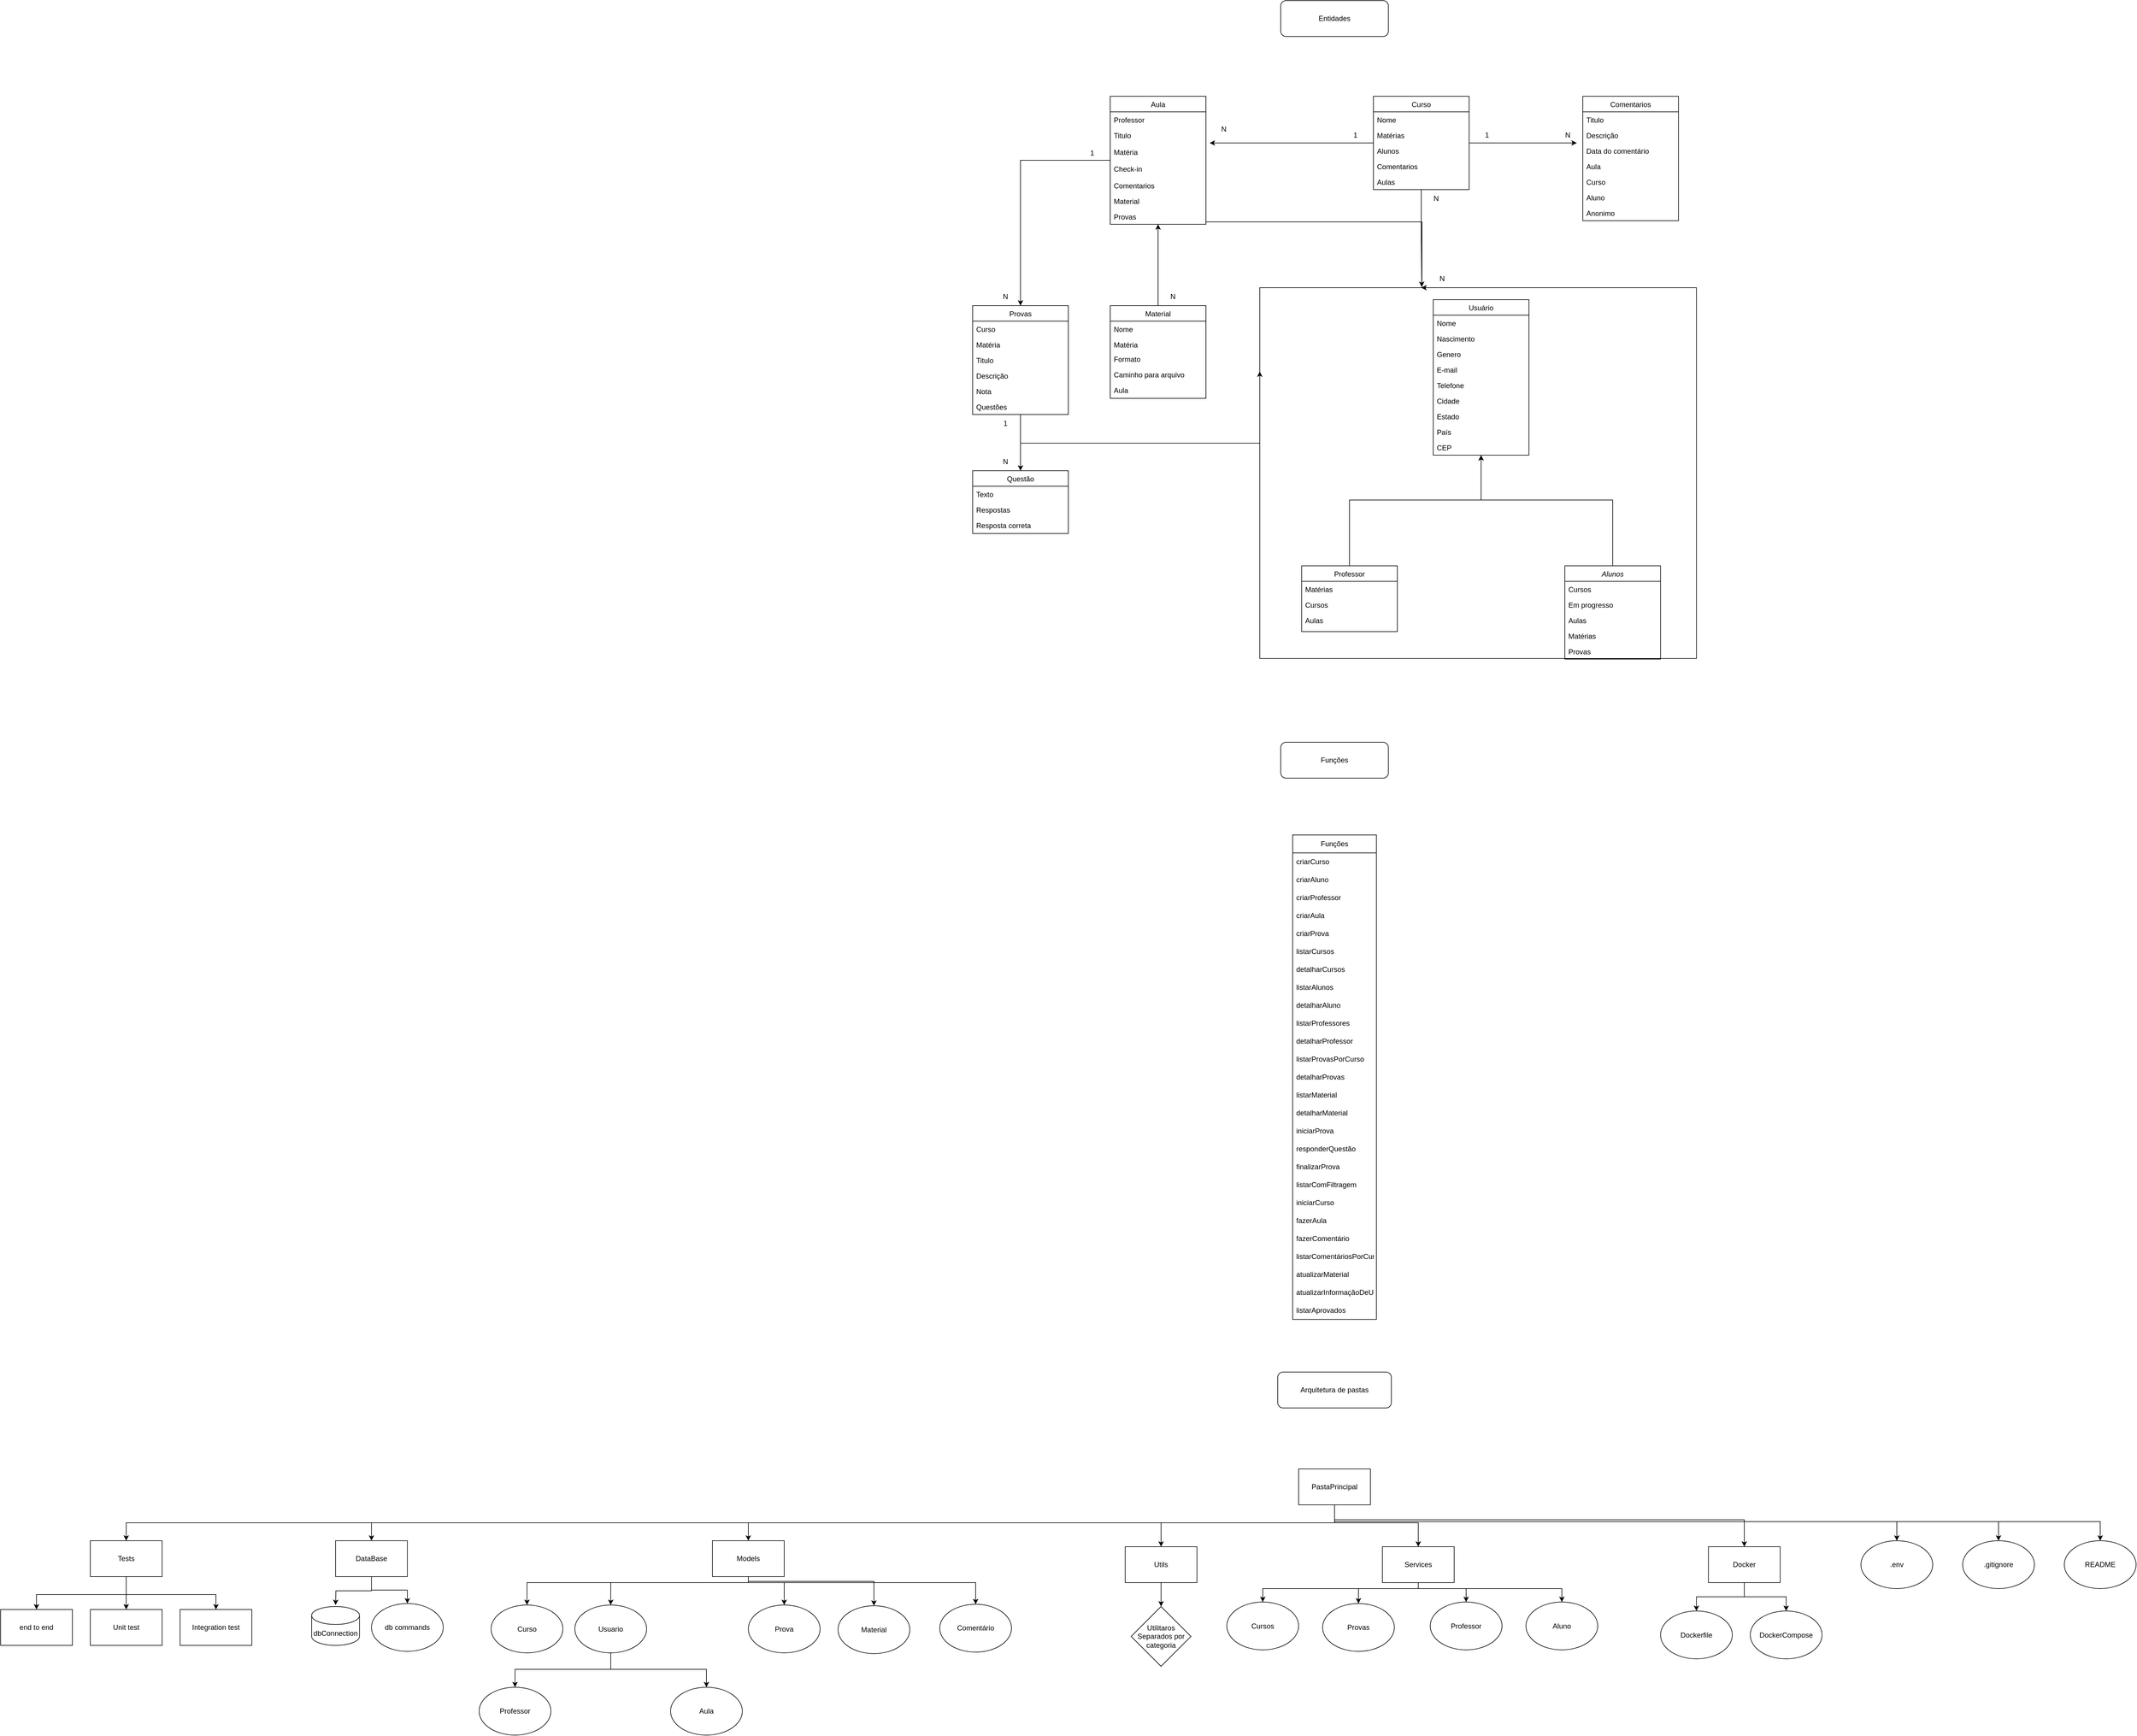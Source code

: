 <mxfile version="27.1.6">
  <diagram name="Página-1" id="CUhSxBa3LYpU_q1Nb_ig">
    <mxGraphModel dx="3190" dy="1323" grid="1" gridSize="10" guides="1" tooltips="1" connect="1" arrows="1" fold="1" page="1" pageScale="1" pageWidth="827" pageHeight="1169" math="0" shadow="0">
      <root>
        <mxCell id="0" />
        <mxCell id="1" parent="0" />
        <mxCell id="39lKBW_woLL2HkYNTkp4-157" value="" style="rounded=0;whiteSpace=wrap;html=1;fillColor=none;" parent="1" vertex="1">
          <mxGeometry x="1495" y="680" width="730" height="620" as="geometry" />
        </mxCell>
        <mxCell id="39lKBW_woLL2HkYNTkp4-1" value="Entidades" style="rounded=1;whiteSpace=wrap;html=1;" parent="1" vertex="1">
          <mxGeometry x="1530" y="200" width="180" height="60" as="geometry" />
        </mxCell>
        <mxCell id="39lKBW_woLL2HkYNTkp4-2" style="edgeStyle=orthogonalEdgeStyle;rounded=0;orthogonalLoop=1;jettySize=auto;html=1;entryX=0.5;entryY=1;entryDx=0;entryDy=0;" parent="1" source="39lKBW_woLL2HkYNTkp4-3" target="39lKBW_woLL2HkYNTkp4-101" edge="1">
          <mxGeometry relative="1" as="geometry">
            <Array as="points">
              <mxPoint x="2085" y="1035" />
              <mxPoint x="1865" y="1035" />
            </Array>
          </mxGeometry>
        </mxCell>
        <mxCell id="39lKBW_woLL2HkYNTkp4-3" value="Alunos" style="swimlane;fontStyle=2;align=center;verticalAlign=top;childLayout=stackLayout;horizontal=1;startSize=26;horizontalStack=0;resizeParent=1;resizeLast=0;collapsible=1;marginBottom=0;rounded=0;shadow=0;strokeWidth=1;" parent="1" vertex="1">
          <mxGeometry x="2005" y="1145" width="160" height="156" as="geometry">
            <mxRectangle x="230" y="140" width="160" height="26" as="alternateBounds" />
          </mxGeometry>
        </mxCell>
        <mxCell id="39lKBW_woLL2HkYNTkp4-7" value="Cursos" style="text;align=left;verticalAlign=top;spacingLeft=4;spacingRight=4;overflow=hidden;rotatable=0;points=[[0,0.5],[1,0.5]];portConstraint=eastwest;rounded=0;shadow=0;html=0;" parent="39lKBW_woLL2HkYNTkp4-3" vertex="1">
          <mxGeometry y="26" width="160" height="26" as="geometry" />
        </mxCell>
        <mxCell id="39lKBW_woLL2HkYNTkp4-8" value="Em progresso" style="text;align=left;verticalAlign=top;spacingLeft=4;spacingRight=4;overflow=hidden;rotatable=0;points=[[0,0.5],[1,0.5]];portConstraint=eastwest;rounded=0;shadow=0;html=0;" parent="39lKBW_woLL2HkYNTkp4-3" vertex="1">
          <mxGeometry y="52" width="160" height="26" as="geometry" />
        </mxCell>
        <mxCell id="39lKBW_woLL2HkYNTkp4-152" value="Aulas" style="text;align=left;verticalAlign=top;spacingLeft=4;spacingRight=4;overflow=hidden;rotatable=0;points=[[0,0.5],[1,0.5]];portConstraint=eastwest;rounded=0;shadow=0;html=0;" parent="39lKBW_woLL2HkYNTkp4-3" vertex="1">
          <mxGeometry y="78" width="160" height="26" as="geometry" />
        </mxCell>
        <mxCell id="39lKBW_woLL2HkYNTkp4-151" value="Matérias" style="text;align=left;verticalAlign=top;spacingLeft=4;spacingRight=4;overflow=hidden;rotatable=0;points=[[0,0.5],[1,0.5]];portConstraint=eastwest;rounded=0;shadow=0;html=0;" parent="39lKBW_woLL2HkYNTkp4-3" vertex="1">
          <mxGeometry y="104" width="160" height="26" as="geometry" />
        </mxCell>
        <mxCell id="95m8hWRHG62bw1tJJEt7-7" value="Provas" style="text;align=left;verticalAlign=top;spacingLeft=4;spacingRight=4;overflow=hidden;rotatable=0;points=[[0,0.5],[1,0.5]];portConstraint=eastwest;rounded=0;shadow=0;html=0;" parent="39lKBW_woLL2HkYNTkp4-3" vertex="1">
          <mxGeometry y="130" width="160" height="26" as="geometry" />
        </mxCell>
        <mxCell id="39lKBW_woLL2HkYNTkp4-19" style="edgeStyle=orthogonalEdgeStyle;rounded=0;orthogonalLoop=1;jettySize=auto;html=1;entryX=0.5;entryY=1;entryDx=0;entryDy=0;" parent="1" source="39lKBW_woLL2HkYNTkp4-20" target="39lKBW_woLL2HkYNTkp4-101" edge="1">
          <mxGeometry relative="1" as="geometry">
            <Array as="points">
              <mxPoint x="1645" y="1035" />
              <mxPoint x="1865" y="1035" />
            </Array>
          </mxGeometry>
        </mxCell>
        <mxCell id="39lKBW_woLL2HkYNTkp4-20" value="Professor" style="swimlane;fontStyle=0;align=center;verticalAlign=top;childLayout=stackLayout;horizontal=1;startSize=26;horizontalStack=0;resizeParent=1;resizeLast=0;collapsible=1;marginBottom=0;rounded=0;shadow=0;strokeWidth=1;" parent="1" vertex="1">
          <mxGeometry x="1565" y="1145" width="160" height="110" as="geometry">
            <mxRectangle x="130" y="380" width="160" height="26" as="alternateBounds" />
          </mxGeometry>
        </mxCell>
        <mxCell id="39lKBW_woLL2HkYNTkp4-21" value="Matérias" style="text;align=left;verticalAlign=top;spacingLeft=4;spacingRight=4;overflow=hidden;rotatable=0;points=[[0,0.5],[1,0.5]];portConstraint=eastwest;rounded=0;shadow=0;html=0;" parent="39lKBW_woLL2HkYNTkp4-20" vertex="1">
          <mxGeometry y="26" width="160" height="26" as="geometry" />
        </mxCell>
        <mxCell id="39lKBW_woLL2HkYNTkp4-23" value="Cursos" style="text;align=left;verticalAlign=top;spacingLeft=4;spacingRight=4;overflow=hidden;rotatable=0;points=[[0,0.5],[1,0.5]];portConstraint=eastwest;rounded=0;shadow=0;html=0;" parent="39lKBW_woLL2HkYNTkp4-20" vertex="1">
          <mxGeometry y="52" width="160" height="26" as="geometry" />
        </mxCell>
        <mxCell id="39lKBW_woLL2HkYNTkp4-24" value="Aulas" style="text;align=left;verticalAlign=top;spacingLeft=4;spacingRight=4;overflow=hidden;rotatable=0;points=[[0,0.5],[1,0.5]];portConstraint=eastwest;rounded=0;shadow=0;html=0;" parent="39lKBW_woLL2HkYNTkp4-20" vertex="1">
          <mxGeometry y="78" width="160" height="26" as="geometry" />
        </mxCell>
        <mxCell id="39lKBW_woLL2HkYNTkp4-165" style="edgeStyle=orthogonalEdgeStyle;rounded=0;orthogonalLoop=1;jettySize=auto;html=1;" parent="1" source="39lKBW_woLL2HkYNTkp4-44" edge="1">
          <mxGeometry relative="1" as="geometry">
            <mxPoint x="2025" y="438" as="targetPoint" />
          </mxGeometry>
        </mxCell>
        <mxCell id="39lKBW_woLL2HkYNTkp4-44" value="Curso" style="swimlane;fontStyle=0;align=center;verticalAlign=top;childLayout=stackLayout;horizontal=1;startSize=26;horizontalStack=0;resizeParent=1;resizeLast=0;collapsible=1;marginBottom=0;rounded=0;shadow=0;strokeWidth=1;" parent="1" vertex="1">
          <mxGeometry x="1685" y="360" width="160" height="156" as="geometry">
            <mxRectangle x="130" y="380" width="160" height="26" as="alternateBounds" />
          </mxGeometry>
        </mxCell>
        <mxCell id="39lKBW_woLL2HkYNTkp4-45" value="Nome" style="text;align=left;verticalAlign=top;spacingLeft=4;spacingRight=4;overflow=hidden;rotatable=0;points=[[0,0.5],[1,0.5]];portConstraint=eastwest;" parent="39lKBW_woLL2HkYNTkp4-44" vertex="1">
          <mxGeometry y="26" width="160" height="26" as="geometry" />
        </mxCell>
        <mxCell id="39lKBW_woLL2HkYNTkp4-46" value="Matérias" style="text;align=left;verticalAlign=top;spacingLeft=4;spacingRight=4;overflow=hidden;rotatable=0;points=[[0,0.5],[1,0.5]];portConstraint=eastwest;rounded=0;shadow=0;html=0;" parent="39lKBW_woLL2HkYNTkp4-44" vertex="1">
          <mxGeometry y="52" width="160" height="26" as="geometry" />
        </mxCell>
        <mxCell id="39lKBW_woLL2HkYNTkp4-47" value="Alunos" style="text;align=left;verticalAlign=top;spacingLeft=4;spacingRight=4;overflow=hidden;rotatable=0;points=[[0,0.5],[1,0.5]];portConstraint=eastwest;fontStyle=0" parent="39lKBW_woLL2HkYNTkp4-44" vertex="1">
          <mxGeometry y="78" width="160" height="26" as="geometry" />
        </mxCell>
        <mxCell id="39lKBW_woLL2HkYNTkp4-48" value="Comentarios" style="text;align=left;verticalAlign=top;spacingLeft=4;spacingRight=4;overflow=hidden;rotatable=0;points=[[0,0.5],[1,0.5]];portConstraint=eastwest;" parent="39lKBW_woLL2HkYNTkp4-44" vertex="1">
          <mxGeometry y="104" width="160" height="26" as="geometry" />
        </mxCell>
        <mxCell id="39lKBW_woLL2HkYNTkp4-49" value="Aulas" style="text;align=left;verticalAlign=top;spacingLeft=4;spacingRight=4;overflow=hidden;rotatable=0;points=[[0,0.5],[1,0.5]];portConstraint=eastwest;" parent="39lKBW_woLL2HkYNTkp4-44" vertex="1">
          <mxGeometry y="130" width="160" height="26" as="geometry" />
        </mxCell>
        <mxCell id="39lKBW_woLL2HkYNTkp4-177" style="edgeStyle=orthogonalEdgeStyle;rounded=0;orthogonalLoop=1;jettySize=auto;html=1;" parent="1" source="39lKBW_woLL2HkYNTkp4-55" edge="1">
          <mxGeometry relative="1" as="geometry">
            <mxPoint x="1765" y="680" as="targetPoint" />
            <Array as="points">
              <mxPoint x="1766" y="570" />
            </Array>
          </mxGeometry>
        </mxCell>
        <mxCell id="39lKBW_woLL2HkYNTkp4-178" style="edgeStyle=orthogonalEdgeStyle;rounded=0;orthogonalLoop=1;jettySize=auto;html=1;entryX=0.5;entryY=0;entryDx=0;entryDy=0;" parent="1" source="39lKBW_woLL2HkYNTkp4-55" target="39lKBW_woLL2HkYNTkp4-120" edge="1">
          <mxGeometry relative="1" as="geometry" />
        </mxCell>
        <mxCell id="39lKBW_woLL2HkYNTkp4-55" value="Aula" style="swimlane;fontStyle=0;align=center;verticalAlign=top;childLayout=stackLayout;horizontal=1;startSize=26;horizontalStack=0;resizeParent=1;resizeLast=0;collapsible=1;marginBottom=0;rounded=0;shadow=0;strokeWidth=1;" parent="1" vertex="1">
          <mxGeometry x="1245" y="360" width="160" height="214" as="geometry">
            <mxRectangle x="130" y="380" width="160" height="26" as="alternateBounds" />
          </mxGeometry>
        </mxCell>
        <mxCell id="39lKBW_woLL2HkYNTkp4-56" value="Professor" style="text;align=left;verticalAlign=top;spacingLeft=4;spacingRight=4;overflow=hidden;rotatable=0;points=[[0,0.5],[1,0.5]];portConstraint=eastwest;" parent="39lKBW_woLL2HkYNTkp4-55" vertex="1">
          <mxGeometry y="26" width="160" height="26" as="geometry" />
        </mxCell>
        <mxCell id="39lKBW_woLL2HkYNTkp4-57" value="Titulo" style="text;align=left;verticalAlign=top;spacingLeft=4;spacingRight=4;overflow=hidden;rotatable=0;points=[[0,0.5],[1,0.5]];portConstraint=eastwest;" parent="39lKBW_woLL2HkYNTkp4-55" vertex="1">
          <mxGeometry y="52" width="160" height="28" as="geometry" />
        </mxCell>
        <mxCell id="39lKBW_woLL2HkYNTkp4-149" value="Matéria" style="text;align=left;verticalAlign=top;spacingLeft=4;spacingRight=4;overflow=hidden;rotatable=0;points=[[0,0.5],[1,0.5]];portConstraint=eastwest;" parent="39lKBW_woLL2HkYNTkp4-55" vertex="1">
          <mxGeometry y="80" width="160" height="28" as="geometry" />
        </mxCell>
        <mxCell id="39lKBW_woLL2HkYNTkp4-58" value="Check-in" style="text;align=left;verticalAlign=top;spacingLeft=4;spacingRight=4;overflow=hidden;rotatable=0;points=[[0,0.5],[1,0.5]];portConstraint=eastwest;" parent="39lKBW_woLL2HkYNTkp4-55" vertex="1">
          <mxGeometry y="108" width="160" height="28" as="geometry" />
        </mxCell>
        <mxCell id="39lKBW_woLL2HkYNTkp4-144" value="Comentarios" style="text;align=left;verticalAlign=top;spacingLeft=4;spacingRight=4;overflow=hidden;rotatable=0;points=[[0,0.5],[1,0.5]];portConstraint=eastwest;" parent="39lKBW_woLL2HkYNTkp4-55" vertex="1">
          <mxGeometry y="136" width="160" height="26" as="geometry" />
        </mxCell>
        <mxCell id="39lKBW_woLL2HkYNTkp4-146" value="Material" style="text;align=left;verticalAlign=top;spacingLeft=4;spacingRight=4;overflow=hidden;rotatable=0;points=[[0,0.5],[1,0.5]];portConstraint=eastwest;" parent="39lKBW_woLL2HkYNTkp4-55" vertex="1">
          <mxGeometry y="162" width="160" height="26" as="geometry" />
        </mxCell>
        <mxCell id="39lKBW_woLL2HkYNTkp4-147" value="Provas" style="text;align=left;verticalAlign=top;spacingLeft=4;spacingRight=4;overflow=hidden;rotatable=0;points=[[0,0.5],[1,0.5]];portConstraint=eastwest;" parent="39lKBW_woLL2HkYNTkp4-55" vertex="1">
          <mxGeometry y="188" width="160" height="26" as="geometry" />
        </mxCell>
        <mxCell id="39lKBW_woLL2HkYNTkp4-166" style="edgeStyle=orthogonalEdgeStyle;rounded=0;orthogonalLoop=1;jettySize=auto;html=1;entryX=0.5;entryY=1;entryDx=0;entryDy=0;" parent="1" source="39lKBW_woLL2HkYNTkp4-92" target="39lKBW_woLL2HkYNTkp4-55" edge="1">
          <mxGeometry relative="1" as="geometry" />
        </mxCell>
        <mxCell id="39lKBW_woLL2HkYNTkp4-92" value="Material" style="swimlane;fontStyle=0;align=center;verticalAlign=top;childLayout=stackLayout;horizontal=1;startSize=26;horizontalStack=0;resizeParent=1;resizeLast=0;collapsible=1;marginBottom=0;rounded=0;shadow=0;strokeWidth=1;" parent="1" vertex="1">
          <mxGeometry x="1245" y="710" width="160" height="155" as="geometry">
            <mxRectangle x="130" y="380" width="160" height="26" as="alternateBounds" />
          </mxGeometry>
        </mxCell>
        <mxCell id="39lKBW_woLL2HkYNTkp4-93" value="Nome" style="text;align=left;verticalAlign=top;spacingLeft=4;spacingRight=4;overflow=hidden;rotatable=0;points=[[0,0.5],[1,0.5]];portConstraint=eastwest;" parent="39lKBW_woLL2HkYNTkp4-92" vertex="1">
          <mxGeometry y="26" width="160" height="26" as="geometry" />
        </mxCell>
        <mxCell id="39lKBW_woLL2HkYNTkp4-94" value="Matéria" style="text;align=left;verticalAlign=top;spacingLeft=4;spacingRight=4;overflow=hidden;rotatable=0;points=[[0,0.5],[1,0.5]];portConstraint=eastwest;rounded=0;shadow=0;html=0;" parent="39lKBW_woLL2HkYNTkp4-92" vertex="1">
          <mxGeometry y="52" width="160" height="24" as="geometry" />
        </mxCell>
        <mxCell id="39lKBW_woLL2HkYNTkp4-95" value="Formato" style="text;align=left;verticalAlign=top;spacingLeft=4;spacingRight=4;overflow=hidden;rotatable=0;points=[[0,0.5],[1,0.5]];portConstraint=eastwest;" parent="39lKBW_woLL2HkYNTkp4-92" vertex="1">
          <mxGeometry y="76" width="160" height="26" as="geometry" />
        </mxCell>
        <mxCell id="39lKBW_woLL2HkYNTkp4-96" value="Caminho para arquivo" style="text;align=left;verticalAlign=top;spacingLeft=4;spacingRight=4;overflow=hidden;rotatable=0;points=[[0,0.5],[1,0.5]];portConstraint=eastwest;rounded=0;shadow=0;html=0;" parent="39lKBW_woLL2HkYNTkp4-92" vertex="1">
          <mxGeometry y="102" width="160" height="26" as="geometry" />
        </mxCell>
        <mxCell id="39lKBW_woLL2HkYNTkp4-97" value="Aula" style="text;align=left;verticalAlign=top;spacingLeft=4;spacingRight=4;overflow=hidden;rotatable=0;points=[[0,0.5],[1,0.5]];portConstraint=eastwest;rounded=0;shadow=0;html=0;" parent="39lKBW_woLL2HkYNTkp4-92" vertex="1">
          <mxGeometry y="128" width="160" height="26" as="geometry" />
        </mxCell>
        <mxCell id="39lKBW_woLL2HkYNTkp4-101" value="Usuário" style="swimlane;fontStyle=0;align=center;verticalAlign=top;childLayout=stackLayout;horizontal=1;startSize=26;horizontalStack=0;resizeParent=1;resizeLast=0;collapsible=1;marginBottom=0;rounded=0;shadow=0;strokeWidth=1;" parent="1" vertex="1">
          <mxGeometry x="1785" y="700" width="160" height="260" as="geometry">
            <mxRectangle x="130" y="380" width="160" height="26" as="alternateBounds" />
          </mxGeometry>
        </mxCell>
        <mxCell id="39lKBW_woLL2HkYNTkp4-102" value="Nome" style="text;align=left;verticalAlign=top;spacingLeft=4;spacingRight=4;overflow=hidden;rotatable=0;points=[[0,0.5],[1,0.5]];portConstraint=eastwest;" parent="39lKBW_woLL2HkYNTkp4-101" vertex="1">
          <mxGeometry y="26" width="160" height="26" as="geometry" />
        </mxCell>
        <mxCell id="39lKBW_woLL2HkYNTkp4-150" value="Nascimento" style="text;align=left;verticalAlign=top;spacingLeft=4;spacingRight=4;overflow=hidden;rotatable=0;points=[[0,0.5],[1,0.5]];portConstraint=eastwest;rounded=0;shadow=0;html=0;" parent="39lKBW_woLL2HkYNTkp4-101" vertex="1">
          <mxGeometry y="52" width="160" height="26" as="geometry" />
        </mxCell>
        <mxCell id="39lKBW_woLL2HkYNTkp4-5" value="Genero" style="text;align=left;verticalAlign=top;spacingLeft=4;spacingRight=4;overflow=hidden;rotatable=0;points=[[0,0.5],[1,0.5]];portConstraint=eastwest;rounded=0;shadow=0;html=0;" parent="39lKBW_woLL2HkYNTkp4-101" vertex="1">
          <mxGeometry y="78" width="160" height="26" as="geometry" />
        </mxCell>
        <mxCell id="39lKBW_woLL2HkYNTkp4-104" value="E-mail" style="text;align=left;verticalAlign=top;spacingLeft=4;spacingRight=4;overflow=hidden;rotatable=0;points=[[0,0.5],[1,0.5]];portConstraint=eastwest;rounded=0;shadow=0;html=0;" parent="39lKBW_woLL2HkYNTkp4-101" vertex="1">
          <mxGeometry y="104" width="160" height="26" as="geometry" />
        </mxCell>
        <mxCell id="39lKBW_woLL2HkYNTkp4-105" value="Telefone" style="text;align=left;verticalAlign=top;spacingLeft=4;spacingRight=4;overflow=hidden;rotatable=0;points=[[0,0.5],[1,0.5]];portConstraint=eastwest;rounded=0;shadow=0;html=0;" parent="39lKBW_woLL2HkYNTkp4-101" vertex="1">
          <mxGeometry y="130" width="160" height="26" as="geometry" />
        </mxCell>
        <mxCell id="39lKBW_woLL2HkYNTkp4-107" value="Cidade" style="text;align=left;verticalAlign=top;spacingLeft=4;spacingRight=4;overflow=hidden;rotatable=0;points=[[0,0.5],[1,0.5]];portConstraint=eastwest;rounded=0;shadow=0;html=0;" parent="39lKBW_woLL2HkYNTkp4-101" vertex="1">
          <mxGeometry y="156" width="160" height="26" as="geometry" />
        </mxCell>
        <mxCell id="39lKBW_woLL2HkYNTkp4-109" value="Estado" style="text;align=left;verticalAlign=top;spacingLeft=4;spacingRight=4;overflow=hidden;rotatable=0;points=[[0,0.5],[1,0.5]];portConstraint=eastwest;rounded=0;shadow=0;html=0;" parent="39lKBW_woLL2HkYNTkp4-101" vertex="1">
          <mxGeometry y="182" width="160" height="26" as="geometry" />
        </mxCell>
        <mxCell id="39lKBW_woLL2HkYNTkp4-108" value="País" style="text;align=left;verticalAlign=top;spacingLeft=4;spacingRight=4;overflow=hidden;rotatable=0;points=[[0,0.5],[1,0.5]];portConstraint=eastwest;rounded=0;shadow=0;html=0;" parent="39lKBW_woLL2HkYNTkp4-101" vertex="1">
          <mxGeometry y="208" width="160" height="26" as="geometry" />
        </mxCell>
        <mxCell id="39lKBW_woLL2HkYNTkp4-110" value="CEP" style="text;align=left;verticalAlign=top;spacingLeft=4;spacingRight=4;overflow=hidden;rotatable=0;points=[[0,0.5],[1,0.5]];portConstraint=eastwest;rounded=0;shadow=0;html=0;" parent="39lKBW_woLL2HkYNTkp4-101" vertex="1">
          <mxGeometry y="234" width="160" height="26" as="geometry" />
        </mxCell>
        <mxCell id="39lKBW_woLL2HkYNTkp4-114" value="Comentarios" style="swimlane;fontStyle=0;align=center;verticalAlign=top;childLayout=stackLayout;horizontal=1;startSize=26;horizontalStack=0;resizeParent=1;resizeLast=0;collapsible=1;marginBottom=0;rounded=0;shadow=0;strokeWidth=1;" parent="1" vertex="1">
          <mxGeometry x="2035" y="360" width="160" height="208" as="geometry">
            <mxRectangle x="130" y="380" width="160" height="26" as="alternateBounds" />
          </mxGeometry>
        </mxCell>
        <mxCell id="39lKBW_woLL2HkYNTkp4-115" value="Titulo" style="text;align=left;verticalAlign=top;spacingLeft=4;spacingRight=4;overflow=hidden;rotatable=0;points=[[0,0.5],[1,0.5]];portConstraint=eastwest;" parent="39lKBW_woLL2HkYNTkp4-114" vertex="1">
          <mxGeometry y="26" width="160" height="26" as="geometry" />
        </mxCell>
        <mxCell id="39lKBW_woLL2HkYNTkp4-116" value="Descrição" style="text;align=left;verticalAlign=top;spacingLeft=4;spacingRight=4;overflow=hidden;rotatable=0;points=[[0,0.5],[1,0.5]];portConstraint=eastwest;" parent="39lKBW_woLL2HkYNTkp4-114" vertex="1">
          <mxGeometry y="52" width="160" height="26" as="geometry" />
        </mxCell>
        <mxCell id="39lKBW_woLL2HkYNTkp4-117" value="Data do comentário" style="text;align=left;verticalAlign=top;spacingLeft=4;spacingRight=4;overflow=hidden;rotatable=0;points=[[0,0.5],[1,0.5]];portConstraint=eastwest;" parent="39lKBW_woLL2HkYNTkp4-114" vertex="1">
          <mxGeometry y="78" width="160" height="26" as="geometry" />
        </mxCell>
        <mxCell id="39lKBW_woLL2HkYNTkp4-153" value="Aula" style="text;align=left;verticalAlign=top;spacingLeft=4;spacingRight=4;overflow=hidden;rotatable=0;points=[[0,0.5],[1,0.5]];portConstraint=eastwest;" parent="39lKBW_woLL2HkYNTkp4-114" vertex="1">
          <mxGeometry y="104" width="160" height="26" as="geometry" />
        </mxCell>
        <mxCell id="39lKBW_woLL2HkYNTkp4-154" value="Curso" style="text;align=left;verticalAlign=top;spacingLeft=4;spacingRight=4;overflow=hidden;rotatable=0;points=[[0,0.5],[1,0.5]];portConstraint=eastwest;" parent="39lKBW_woLL2HkYNTkp4-114" vertex="1">
          <mxGeometry y="130" width="160" height="26" as="geometry" />
        </mxCell>
        <mxCell id="39lKBW_woLL2HkYNTkp4-155" value="Aluno" style="text;align=left;verticalAlign=top;spacingLeft=4;spacingRight=4;overflow=hidden;rotatable=0;points=[[0,0.5],[1,0.5]];portConstraint=eastwest;" parent="39lKBW_woLL2HkYNTkp4-114" vertex="1">
          <mxGeometry y="156" width="160" height="26" as="geometry" />
        </mxCell>
        <mxCell id="39lKBW_woLL2HkYNTkp4-156" value="Anonimo" style="text;align=left;verticalAlign=top;spacingLeft=4;spacingRight=4;overflow=hidden;rotatable=0;points=[[0,0.5],[1,0.5]];portConstraint=eastwest;" parent="39lKBW_woLL2HkYNTkp4-114" vertex="1">
          <mxGeometry y="182" width="160" height="26" as="geometry" />
        </mxCell>
        <mxCell id="39lKBW_woLL2HkYNTkp4-179" style="edgeStyle=orthogonalEdgeStyle;rounded=0;orthogonalLoop=1;jettySize=auto;html=1;entryX=0.5;entryY=0;entryDx=0;entryDy=0;" parent="1" source="39lKBW_woLL2HkYNTkp4-120" target="39lKBW_woLL2HkYNTkp4-134" edge="1">
          <mxGeometry relative="1" as="geometry" />
        </mxCell>
        <mxCell id="39lKBW_woLL2HkYNTkp4-120" value="Provas" style="swimlane;fontStyle=0;align=center;verticalAlign=top;childLayout=stackLayout;horizontal=1;startSize=26;horizontalStack=0;resizeParent=1;resizeLast=0;collapsible=1;marginBottom=0;rounded=0;shadow=0;strokeWidth=1;" parent="1" vertex="1">
          <mxGeometry x="1015" y="710" width="160" height="182" as="geometry">
            <mxRectangle x="130" y="380" width="160" height="26" as="alternateBounds" />
          </mxGeometry>
        </mxCell>
        <mxCell id="39lKBW_woLL2HkYNTkp4-121" value="Curso" style="text;align=left;verticalAlign=top;spacingLeft=4;spacingRight=4;overflow=hidden;rotatable=0;points=[[0,0.5],[1,0.5]];portConstraint=eastwest;fontStyle=0" parent="39lKBW_woLL2HkYNTkp4-120" vertex="1">
          <mxGeometry y="26" width="160" height="26" as="geometry" />
        </mxCell>
        <mxCell id="39lKBW_woLL2HkYNTkp4-176" value="Matéria" style="text;align=left;verticalAlign=top;spacingLeft=4;spacingRight=4;overflow=hidden;rotatable=0;points=[[0,0.5],[1,0.5]];portConstraint=eastwest;fontStyle=0" parent="39lKBW_woLL2HkYNTkp4-120" vertex="1">
          <mxGeometry y="52" width="160" height="26" as="geometry" />
        </mxCell>
        <mxCell id="39lKBW_woLL2HkYNTkp4-122" value="Titulo" style="text;align=left;verticalAlign=top;spacingLeft=4;spacingRight=4;overflow=hidden;rotatable=0;points=[[0,0.5],[1,0.5]];portConstraint=eastwest;" parent="39lKBW_woLL2HkYNTkp4-120" vertex="1">
          <mxGeometry y="78" width="160" height="26" as="geometry" />
        </mxCell>
        <mxCell id="39lKBW_woLL2HkYNTkp4-124" value="Descrição" style="text;align=left;verticalAlign=top;spacingLeft=4;spacingRight=4;overflow=hidden;rotatable=0;points=[[0,0.5],[1,0.5]];portConstraint=eastwest;" parent="39lKBW_woLL2HkYNTkp4-120" vertex="1">
          <mxGeometry y="104" width="160" height="26" as="geometry" />
        </mxCell>
        <mxCell id="39lKBW_woLL2HkYNTkp4-125" value="Nota" style="text;align=left;verticalAlign=top;spacingLeft=4;spacingRight=4;overflow=hidden;rotatable=0;points=[[0,0.5],[1,0.5]];portConstraint=eastwest;rounded=0;shadow=0;html=0;" parent="39lKBW_woLL2HkYNTkp4-120" vertex="1">
          <mxGeometry y="130" width="160" height="26" as="geometry" />
        </mxCell>
        <mxCell id="39lKBW_woLL2HkYNTkp4-126" value="Questões" style="text;align=left;verticalAlign=top;spacingLeft=4;spacingRight=4;overflow=hidden;rotatable=0;points=[[0,0.5],[1,0.5]];portConstraint=eastwest;rounded=0;shadow=0;html=0;" parent="39lKBW_woLL2HkYNTkp4-120" vertex="1">
          <mxGeometry y="156" width="160" height="26" as="geometry" />
        </mxCell>
        <mxCell id="39lKBW_woLL2HkYNTkp4-134" value="Questão" style="swimlane;fontStyle=0;align=center;verticalAlign=top;childLayout=stackLayout;horizontal=1;startSize=26;horizontalStack=0;resizeParent=1;resizeLast=0;collapsible=1;marginBottom=0;rounded=0;shadow=0;strokeWidth=1;" parent="1" vertex="1">
          <mxGeometry x="1015" y="986" width="160" height="105" as="geometry">
            <mxRectangle x="130" y="380" width="160" height="26" as="alternateBounds" />
          </mxGeometry>
        </mxCell>
        <mxCell id="39lKBW_woLL2HkYNTkp4-136" value="Texto" style="text;align=left;verticalAlign=top;spacingLeft=4;spacingRight=4;overflow=hidden;rotatable=0;points=[[0,0.5],[1,0.5]];portConstraint=eastwest;fontStyle=0" parent="39lKBW_woLL2HkYNTkp4-134" vertex="1">
          <mxGeometry y="26" width="160" height="26" as="geometry" />
        </mxCell>
        <mxCell id="39lKBW_woLL2HkYNTkp4-138" value="Respostas" style="text;align=left;verticalAlign=top;spacingLeft=4;spacingRight=4;overflow=hidden;rotatable=0;points=[[0,0.5],[1,0.5]];portConstraint=eastwest;" parent="39lKBW_woLL2HkYNTkp4-134" vertex="1">
          <mxGeometry y="52" width="160" height="26" as="geometry" />
        </mxCell>
        <mxCell id="39lKBW_woLL2HkYNTkp4-139" value="Resposta correta" style="text;align=left;verticalAlign=top;spacingLeft=4;spacingRight=4;overflow=hidden;rotatable=0;points=[[0,0.5],[1,0.5]];portConstraint=eastwest;rounded=0;shadow=0;html=0;" parent="39lKBW_woLL2HkYNTkp4-134" vertex="1">
          <mxGeometry y="78" width="160" height="26" as="geometry" />
        </mxCell>
        <mxCell id="39lKBW_woLL2HkYNTkp4-161" style="edgeStyle=orthogonalEdgeStyle;rounded=0;orthogonalLoop=1;jettySize=auto;html=1;entryX=0.371;entryY=-0.002;entryDx=0;entryDy=0;entryPerimeter=0;" parent="1" source="39lKBW_woLL2HkYNTkp4-44" target="39lKBW_woLL2HkYNTkp4-157" edge="1">
          <mxGeometry relative="1" as="geometry" />
        </mxCell>
        <mxCell id="39lKBW_woLL2HkYNTkp4-164" style="edgeStyle=orthogonalEdgeStyle;rounded=0;orthogonalLoop=1;jettySize=auto;html=1;entryX=1.038;entryY=-0.071;entryDx=0;entryDy=0;entryPerimeter=0;" parent="1" source="39lKBW_woLL2HkYNTkp4-44" target="39lKBW_woLL2HkYNTkp4-149" edge="1">
          <mxGeometry relative="1" as="geometry" />
        </mxCell>
        <mxCell id="39lKBW_woLL2HkYNTkp4-167" style="edgeStyle=orthogonalEdgeStyle;rounded=0;orthogonalLoop=1;jettySize=auto;html=1;entryX=0;entryY=0.226;entryDx=0;entryDy=0;entryPerimeter=0;" parent="1" source="39lKBW_woLL2HkYNTkp4-120" target="39lKBW_woLL2HkYNTkp4-157" edge="1">
          <mxGeometry relative="1" as="geometry">
            <Array as="points">
              <mxPoint x="1095" y="940" />
              <mxPoint x="1495" y="940" />
            </Array>
          </mxGeometry>
        </mxCell>
        <mxCell id="39lKBW_woLL2HkYNTkp4-180" value="Funções" style="swimlane;fontStyle=0;childLayout=stackLayout;horizontal=1;startSize=30;horizontalStack=0;resizeParent=1;resizeParentMax=0;resizeLast=0;collapsible=1;marginBottom=0;whiteSpace=wrap;html=1;" parent="1" vertex="1">
          <mxGeometry x="1550" y="1595" width="140" height="810" as="geometry" />
        </mxCell>
        <mxCell id="95m8hWRHG62bw1tJJEt7-1" value="criarCurso" style="text;strokeColor=none;fillColor=none;align=left;verticalAlign=middle;spacingLeft=4;spacingRight=4;overflow=hidden;points=[[0,0.5],[1,0.5]];portConstraint=eastwest;rotatable=0;whiteSpace=wrap;html=1;" parent="39lKBW_woLL2HkYNTkp4-180" vertex="1">
          <mxGeometry y="30" width="140" height="30" as="geometry" />
        </mxCell>
        <mxCell id="95m8hWRHG62bw1tJJEt7-2" value="criarAluno" style="text;strokeColor=none;fillColor=none;align=left;verticalAlign=middle;spacingLeft=4;spacingRight=4;overflow=hidden;points=[[0,0.5],[1,0.5]];portConstraint=eastwest;rotatable=0;whiteSpace=wrap;html=1;" parent="39lKBW_woLL2HkYNTkp4-180" vertex="1">
          <mxGeometry y="60" width="140" height="30" as="geometry" />
        </mxCell>
        <mxCell id="95m8hWRHG62bw1tJJEt7-3" value="criarProfessor" style="text;strokeColor=none;fillColor=none;align=left;verticalAlign=middle;spacingLeft=4;spacingRight=4;overflow=hidden;points=[[0,0.5],[1,0.5]];portConstraint=eastwest;rotatable=0;whiteSpace=wrap;html=1;" parent="39lKBW_woLL2HkYNTkp4-180" vertex="1">
          <mxGeometry y="90" width="140" height="30" as="geometry" />
        </mxCell>
        <mxCell id="95m8hWRHG62bw1tJJEt7-4" value="criarAula" style="text;strokeColor=none;fillColor=none;align=left;verticalAlign=middle;spacingLeft=4;spacingRight=4;overflow=hidden;points=[[0,0.5],[1,0.5]];portConstraint=eastwest;rotatable=0;whiteSpace=wrap;html=1;" parent="39lKBW_woLL2HkYNTkp4-180" vertex="1">
          <mxGeometry y="120" width="140" height="30" as="geometry" />
        </mxCell>
        <mxCell id="95m8hWRHG62bw1tJJEt7-5" value="criarProva" style="text;strokeColor=none;fillColor=none;align=left;verticalAlign=middle;spacingLeft=4;spacingRight=4;overflow=hidden;points=[[0,0.5],[1,0.5]];portConstraint=eastwest;rotatable=0;whiteSpace=wrap;html=1;" parent="39lKBW_woLL2HkYNTkp4-180" vertex="1">
          <mxGeometry y="150" width="140" height="30" as="geometry" />
        </mxCell>
        <mxCell id="39lKBW_woLL2HkYNTkp4-181" value="&lt;div&gt;listarCursos&lt;/div&gt;" style="text;strokeColor=none;fillColor=none;align=left;verticalAlign=middle;spacingLeft=4;spacingRight=4;overflow=hidden;points=[[0,0.5],[1,0.5]];portConstraint=eastwest;rotatable=0;whiteSpace=wrap;html=1;" parent="39lKBW_woLL2HkYNTkp4-180" vertex="1">
          <mxGeometry y="180" width="140" height="30" as="geometry" />
        </mxCell>
        <mxCell id="39lKBW_woLL2HkYNTkp4-182" value="detalharCursos&lt;span style=&quot;white-space: pre;&quot;&gt;&#x9;&lt;/span&gt;" style="text;strokeColor=none;fillColor=none;align=left;verticalAlign=middle;spacingLeft=4;spacingRight=4;overflow=hidden;points=[[0,0.5],[1,0.5]];portConstraint=eastwest;rotatable=0;whiteSpace=wrap;html=1;" parent="39lKBW_woLL2HkYNTkp4-180" vertex="1">
          <mxGeometry y="210" width="140" height="30" as="geometry" />
        </mxCell>
        <mxCell id="39lKBW_woLL2HkYNTkp4-188" value="listarAlunos" style="text;strokeColor=none;fillColor=none;align=left;verticalAlign=middle;spacingLeft=4;spacingRight=4;overflow=hidden;points=[[0,0.5],[1,0.5]];portConstraint=eastwest;rotatable=0;whiteSpace=wrap;html=1;" parent="39lKBW_woLL2HkYNTkp4-180" vertex="1">
          <mxGeometry y="240" width="140" height="30" as="geometry" />
        </mxCell>
        <mxCell id="39lKBW_woLL2HkYNTkp4-189" value="detalharAluno" style="text;strokeColor=none;fillColor=none;align=left;verticalAlign=middle;spacingLeft=4;spacingRight=4;overflow=hidden;points=[[0,0.5],[1,0.5]];portConstraint=eastwest;rotatable=0;whiteSpace=wrap;html=1;" parent="39lKBW_woLL2HkYNTkp4-180" vertex="1">
          <mxGeometry y="270" width="140" height="30" as="geometry" />
        </mxCell>
        <mxCell id="39lKBW_woLL2HkYNTkp4-190" value="listarProfessores" style="text;strokeColor=none;fillColor=none;align=left;verticalAlign=middle;spacingLeft=4;spacingRight=4;overflow=hidden;points=[[0,0.5],[1,0.5]];portConstraint=eastwest;rotatable=0;whiteSpace=wrap;html=1;" parent="39lKBW_woLL2HkYNTkp4-180" vertex="1">
          <mxGeometry y="300" width="140" height="30" as="geometry" />
        </mxCell>
        <mxCell id="39lKBW_woLL2HkYNTkp4-191" value="detalharProfessor" style="text;strokeColor=none;fillColor=none;align=left;verticalAlign=middle;spacingLeft=4;spacingRight=4;overflow=hidden;points=[[0,0.5],[1,0.5]];portConstraint=eastwest;rotatable=0;whiteSpace=wrap;html=1;" parent="39lKBW_woLL2HkYNTkp4-180" vertex="1">
          <mxGeometry y="330" width="140" height="30" as="geometry" />
        </mxCell>
        <mxCell id="39lKBW_woLL2HkYNTkp4-183" value="listarProvasPorCurso&lt;span style=&quot;white-space: pre;&quot;&gt;&#x9;&lt;/span&gt;&lt;span style=&quot;white-space: pre;&quot;&gt;&#x9;&lt;/span&gt;" style="text;strokeColor=none;fillColor=none;align=left;verticalAlign=middle;spacingLeft=4;spacingRight=4;overflow=hidden;points=[[0,0.5],[1,0.5]];portConstraint=eastwest;rotatable=0;whiteSpace=wrap;html=1;" parent="39lKBW_woLL2HkYNTkp4-180" vertex="1">
          <mxGeometry y="360" width="140" height="30" as="geometry" />
        </mxCell>
        <mxCell id="39lKBW_woLL2HkYNTkp4-184" value="detalharProvas&lt;span style=&quot;white-space: pre;&quot;&gt;&#x9;&lt;/span&gt;&lt;span style=&quot;white-space: pre;&quot;&gt;&#x9;&lt;/span&gt;" style="text;strokeColor=none;fillColor=none;align=left;verticalAlign=middle;spacingLeft=4;spacingRight=4;overflow=hidden;points=[[0,0.5],[1,0.5]];portConstraint=eastwest;rotatable=0;whiteSpace=wrap;html=1;" parent="39lKBW_woLL2HkYNTkp4-180" vertex="1">
          <mxGeometry y="390" width="140" height="30" as="geometry" />
        </mxCell>
        <mxCell id="39lKBW_woLL2HkYNTkp4-199" value="&lt;div&gt;listarMaterial&lt;/div&gt;" style="text;strokeColor=none;fillColor=none;align=left;verticalAlign=middle;spacingLeft=4;spacingRight=4;overflow=hidden;points=[[0,0.5],[1,0.5]];portConstraint=eastwest;rotatable=0;whiteSpace=wrap;html=1;" parent="39lKBW_woLL2HkYNTkp4-180" vertex="1">
          <mxGeometry y="420" width="140" height="30" as="geometry" />
        </mxCell>
        <mxCell id="39lKBW_woLL2HkYNTkp4-201" value="detalharMaterial" style="text;strokeColor=none;fillColor=none;align=left;verticalAlign=middle;spacingLeft=4;spacingRight=4;overflow=hidden;points=[[0,0.5],[1,0.5]];portConstraint=eastwest;rotatable=0;whiteSpace=wrap;html=1;" parent="39lKBW_woLL2HkYNTkp4-180" vertex="1">
          <mxGeometry y="450" width="140" height="30" as="geometry" />
        </mxCell>
        <mxCell id="39lKBW_woLL2HkYNTkp4-185" value="iniciarProva" style="text;strokeColor=none;fillColor=none;align=left;verticalAlign=middle;spacingLeft=4;spacingRight=4;overflow=hidden;points=[[0,0.5],[1,0.5]];portConstraint=eastwest;rotatable=0;whiteSpace=wrap;html=1;" parent="39lKBW_woLL2HkYNTkp4-180" vertex="1">
          <mxGeometry y="480" width="140" height="30" as="geometry" />
        </mxCell>
        <mxCell id="39lKBW_woLL2HkYNTkp4-186" value="responderQuestão" style="text;strokeColor=none;fillColor=none;align=left;verticalAlign=middle;spacingLeft=4;spacingRight=4;overflow=hidden;points=[[0,0.5],[1,0.5]];portConstraint=eastwest;rotatable=0;whiteSpace=wrap;html=1;" parent="39lKBW_woLL2HkYNTkp4-180" vertex="1">
          <mxGeometry y="510" width="140" height="30" as="geometry" />
        </mxCell>
        <mxCell id="39lKBW_woLL2HkYNTkp4-187" value="finalizarProva" style="text;strokeColor=none;fillColor=none;align=left;verticalAlign=middle;spacingLeft=4;spacingRight=4;overflow=hidden;points=[[0,0.5],[1,0.5]];portConstraint=eastwest;rotatable=0;whiteSpace=wrap;html=1;" parent="39lKBW_woLL2HkYNTkp4-180" vertex="1">
          <mxGeometry y="540" width="140" height="30" as="geometry" />
        </mxCell>
        <mxCell id="39lKBW_woLL2HkYNTkp4-192" value="listarComFiltragem" style="text;strokeColor=none;fillColor=none;align=left;verticalAlign=middle;spacingLeft=4;spacingRight=4;overflow=hidden;points=[[0,0.5],[1,0.5]];portConstraint=eastwest;rotatable=0;whiteSpace=wrap;html=1;" parent="39lKBW_woLL2HkYNTkp4-180" vertex="1">
          <mxGeometry y="570" width="140" height="30" as="geometry" />
        </mxCell>
        <mxCell id="39lKBW_woLL2HkYNTkp4-193" value="iniciarCurso&lt;span style=&quot;white-space: pre;&quot;&gt;&#x9;&lt;/span&gt;" style="text;strokeColor=none;fillColor=none;align=left;verticalAlign=middle;spacingLeft=4;spacingRight=4;overflow=hidden;points=[[0,0.5],[1,0.5]];portConstraint=eastwest;rotatable=0;whiteSpace=wrap;html=1;" parent="39lKBW_woLL2HkYNTkp4-180" vertex="1">
          <mxGeometry y="600" width="140" height="30" as="geometry" />
        </mxCell>
        <mxCell id="39lKBW_woLL2HkYNTkp4-194" value="fazerAula&lt;span style=&quot;white-space: pre;&quot;&gt;&#x9;&lt;/span&gt;" style="text;strokeColor=none;fillColor=none;align=left;verticalAlign=middle;spacingLeft=4;spacingRight=4;overflow=hidden;points=[[0,0.5],[1,0.5]];portConstraint=eastwest;rotatable=0;whiteSpace=wrap;html=1;" parent="39lKBW_woLL2HkYNTkp4-180" vertex="1">
          <mxGeometry y="630" width="140" height="30" as="geometry" />
        </mxCell>
        <mxCell id="39lKBW_woLL2HkYNTkp4-195" value="fazerComentário" style="text;strokeColor=none;fillColor=none;align=left;verticalAlign=middle;spacingLeft=4;spacingRight=4;overflow=hidden;points=[[0,0.5],[1,0.5]];portConstraint=eastwest;rotatable=0;whiteSpace=wrap;html=1;" parent="39lKBW_woLL2HkYNTkp4-180" vertex="1">
          <mxGeometry y="660" width="140" height="30" as="geometry" />
        </mxCell>
        <mxCell id="39lKBW_woLL2HkYNTkp4-196" value="listarComentáriosPorCurso" style="text;strokeColor=none;fillColor=none;align=left;verticalAlign=middle;spacingLeft=4;spacingRight=4;overflow=hidden;points=[[0,0.5],[1,0.5]];portConstraint=eastwest;rotatable=0;whiteSpace=wrap;html=1;" parent="39lKBW_woLL2HkYNTkp4-180" vertex="1">
          <mxGeometry y="690" width="140" height="30" as="geometry" />
        </mxCell>
        <mxCell id="39lKBW_woLL2HkYNTkp4-197" value="atualizarMaterial" style="text;strokeColor=none;fillColor=none;align=left;verticalAlign=middle;spacingLeft=4;spacingRight=4;overflow=hidden;points=[[0,0.5],[1,0.5]];portConstraint=eastwest;rotatable=0;whiteSpace=wrap;html=1;" parent="39lKBW_woLL2HkYNTkp4-180" vertex="1">
          <mxGeometry y="720" width="140" height="30" as="geometry" />
        </mxCell>
        <mxCell id="39lKBW_woLL2HkYNTkp4-198" value="atualizarInformaçãoDeUsuario" style="text;strokeColor=none;fillColor=none;align=left;verticalAlign=middle;spacingLeft=4;spacingRight=4;overflow=hidden;points=[[0,0.5],[1,0.5]];portConstraint=eastwest;rotatable=0;whiteSpace=wrap;html=1;" parent="39lKBW_woLL2HkYNTkp4-180" vertex="1">
          <mxGeometry y="750" width="140" height="30" as="geometry" />
        </mxCell>
        <mxCell id="39lKBW_woLL2HkYNTkp4-202" value="listarAprovados" style="text;strokeColor=none;fillColor=none;align=left;verticalAlign=middle;spacingLeft=4;spacingRight=4;overflow=hidden;points=[[0,0.5],[1,0.5]];portConstraint=eastwest;rotatable=0;whiteSpace=wrap;html=1;" parent="39lKBW_woLL2HkYNTkp4-180" vertex="1">
          <mxGeometry y="780" width="140" height="30" as="geometry" />
        </mxCell>
        <mxCell id="39lKBW_woLL2HkYNTkp4-200" value="Funções" style="rounded=1;whiteSpace=wrap;html=1;" parent="1" vertex="1">
          <mxGeometry x="1530" y="1440" width="180" height="60" as="geometry" />
        </mxCell>
        <mxCell id="39lKBW_woLL2HkYNTkp4-203" style="edgeStyle=orthogonalEdgeStyle;rounded=0;orthogonalLoop=1;jettySize=auto;html=1;" parent="1" source="39lKBW_woLL2HkYNTkp4-212" target="39lKBW_woLL2HkYNTkp4-226" edge="1">
          <mxGeometry relative="1" as="geometry">
            <Array as="points">
              <mxPoint x="1620" y="2745" />
              <mxPoint x="1760" y="2745" />
            </Array>
          </mxGeometry>
        </mxCell>
        <mxCell id="39lKBW_woLL2HkYNTkp4-204" style="edgeStyle=orthogonalEdgeStyle;rounded=0;orthogonalLoop=1;jettySize=auto;html=1;" parent="1" source="39lKBW_woLL2HkYNTkp4-212" target="39lKBW_woLL2HkYNTkp4-221" edge="1">
          <mxGeometry relative="1" as="geometry">
            <Array as="points">
              <mxPoint x="1620" y="2745" />
              <mxPoint x="1330" y="2745" />
            </Array>
          </mxGeometry>
        </mxCell>
        <mxCell id="39lKBW_woLL2HkYNTkp4-205" style="edgeStyle=orthogonalEdgeStyle;rounded=0;orthogonalLoop=1;jettySize=auto;html=1;" parent="1" source="39lKBW_woLL2HkYNTkp4-212" target="39lKBW_woLL2HkYNTkp4-219" edge="1">
          <mxGeometry relative="1" as="geometry">
            <Array as="points">
              <mxPoint x="1620" y="2745" />
              <mxPoint x="640" y="2745" />
            </Array>
          </mxGeometry>
        </mxCell>
        <mxCell id="39lKBW_woLL2HkYNTkp4-210" style="edgeStyle=orthogonalEdgeStyle;rounded=0;orthogonalLoop=1;jettySize=auto;html=1;" parent="1" source="39lKBW_woLL2HkYNTkp4-212" target="39lKBW_woLL2HkYNTkp4-229" edge="1">
          <mxGeometry relative="1" as="geometry">
            <Array as="points">
              <mxPoint x="1620" y="2745" />
              <mxPoint x="10" y="2745" />
            </Array>
          </mxGeometry>
        </mxCell>
        <mxCell id="39lKBW_woLL2HkYNTkp4-211" style="edgeStyle=orthogonalEdgeStyle;rounded=0;orthogonalLoop=1;jettySize=auto;html=1;" parent="1" source="39lKBW_woLL2HkYNTkp4-212" target="39lKBW_woLL2HkYNTkp4-233" edge="1">
          <mxGeometry relative="1" as="geometry">
            <Array as="points">
              <mxPoint x="1620" y="2745" />
              <mxPoint x="-400" y="2745" />
            </Array>
          </mxGeometry>
        </mxCell>
        <mxCell id="39lKBW_woLL2HkYNTkp4-287" style="edgeStyle=orthogonalEdgeStyle;rounded=0;orthogonalLoop=1;jettySize=auto;html=1;" parent="1" source="39lKBW_woLL2HkYNTkp4-212" target="39lKBW_woLL2HkYNTkp4-238" edge="1">
          <mxGeometry relative="1" as="geometry">
            <Array as="points">
              <mxPoint x="1620" y="2743" />
              <mxPoint x="2560" y="2743" />
            </Array>
          </mxGeometry>
        </mxCell>
        <mxCell id="39lKBW_woLL2HkYNTkp4-288" style="edgeStyle=orthogonalEdgeStyle;rounded=0;orthogonalLoop=1;jettySize=auto;html=1;" parent="1" source="39lKBW_woLL2HkYNTkp4-212" target="39lKBW_woLL2HkYNTkp4-239" edge="1">
          <mxGeometry relative="1" as="geometry">
            <Array as="points">
              <mxPoint x="1620" y="2743" />
              <mxPoint x="2730" y="2743" />
            </Array>
          </mxGeometry>
        </mxCell>
        <mxCell id="39lKBW_woLL2HkYNTkp4-289" style="edgeStyle=orthogonalEdgeStyle;rounded=0;orthogonalLoop=1;jettySize=auto;html=1;entryX=0.5;entryY=0;entryDx=0;entryDy=0;" parent="1" source="39lKBW_woLL2HkYNTkp4-212" target="39lKBW_woLL2HkYNTkp4-240" edge="1">
          <mxGeometry relative="1" as="geometry">
            <Array as="points">
              <mxPoint x="1620" y="2743" />
              <mxPoint x="2900" y="2743" />
            </Array>
          </mxGeometry>
        </mxCell>
        <mxCell id="95m8hWRHG62bw1tJJEt7-10" style="edgeStyle=orthogonalEdgeStyle;rounded=0;orthogonalLoop=1;jettySize=auto;html=1;" parent="1" source="39lKBW_woLL2HkYNTkp4-212" target="39lKBW_woLL2HkYNTkp4-267" edge="1">
          <mxGeometry relative="1" as="geometry">
            <Array as="points">
              <mxPoint x="1620" y="2740" />
              <mxPoint x="2305" y="2740" />
            </Array>
          </mxGeometry>
        </mxCell>
        <mxCell id="39lKBW_woLL2HkYNTkp4-212" value="PastaPrincipal" style="rounded=0;whiteSpace=wrap;html=1;" parent="1" vertex="1">
          <mxGeometry x="1560" y="2655" width="120" height="60" as="geometry" />
        </mxCell>
        <mxCell id="39lKBW_woLL2HkYNTkp4-213" style="edgeStyle=orthogonalEdgeStyle;rounded=0;orthogonalLoop=1;jettySize=auto;html=1;entryX=0.5;entryY=0;entryDx=0;entryDy=0;" parent="1" source="39lKBW_woLL2HkYNTkp4-219" target="39lKBW_woLL2HkYNTkp4-246" edge="1">
          <mxGeometry relative="1" as="geometry">
            <Array as="points">
              <mxPoint x="640" y="2845" />
              <mxPoint x="270" y="2845" />
            </Array>
          </mxGeometry>
        </mxCell>
        <mxCell id="39lKBW_woLL2HkYNTkp4-214" style="edgeStyle=orthogonalEdgeStyle;rounded=0;orthogonalLoop=1;jettySize=auto;html=1;" parent="1" source="39lKBW_woLL2HkYNTkp4-219" target="39lKBW_woLL2HkYNTkp4-250" edge="1">
          <mxGeometry relative="1" as="geometry">
            <Array as="points">
              <mxPoint x="640" y="2845" />
              <mxPoint x="410" y="2845" />
            </Array>
          </mxGeometry>
        </mxCell>
        <mxCell id="39lKBW_woLL2HkYNTkp4-215" style="edgeStyle=orthogonalEdgeStyle;rounded=0;orthogonalLoop=1;jettySize=auto;html=1;entryX=0.5;entryY=0;entryDx=0;entryDy=0;" parent="1" source="39lKBW_woLL2HkYNTkp4-219" target="39lKBW_woLL2HkYNTkp4-255" edge="1">
          <mxGeometry relative="1" as="geometry">
            <Array as="points">
              <mxPoint x="640" y="2845" />
              <mxPoint x="700" y="2845" />
            </Array>
          </mxGeometry>
        </mxCell>
        <mxCell id="39lKBW_woLL2HkYNTkp4-218" style="edgeStyle=orthogonalEdgeStyle;rounded=0;orthogonalLoop=1;jettySize=auto;html=1;" parent="1" source="39lKBW_woLL2HkYNTkp4-219" target="39lKBW_woLL2HkYNTkp4-258" edge="1">
          <mxGeometry relative="1" as="geometry">
            <Array as="points">
              <mxPoint x="640" y="2845" />
              <mxPoint x="1020" y="2845" />
            </Array>
          </mxGeometry>
        </mxCell>
        <mxCell id="39lKBW_woLL2HkYNTkp4-285" style="edgeStyle=orthogonalEdgeStyle;rounded=0;orthogonalLoop=1;jettySize=auto;html=1;" parent="1" source="39lKBW_woLL2HkYNTkp4-219" target="39lKBW_woLL2HkYNTkp4-257" edge="1">
          <mxGeometry relative="1" as="geometry">
            <Array as="points">
              <mxPoint x="640" y="2843" />
              <mxPoint x="850" y="2843" />
            </Array>
          </mxGeometry>
        </mxCell>
        <mxCell id="39lKBW_woLL2HkYNTkp4-219" value="Models" style="rounded=0;whiteSpace=wrap;html=1;" parent="1" vertex="1">
          <mxGeometry x="580" y="2775" width="120" height="60" as="geometry" />
        </mxCell>
        <mxCell id="39lKBW_woLL2HkYNTkp4-220" value="" style="edgeStyle=orthogonalEdgeStyle;rounded=0;orthogonalLoop=1;jettySize=auto;html=1;" parent="1" source="39lKBW_woLL2HkYNTkp4-221" target="39lKBW_woLL2HkYNTkp4-260" edge="1">
          <mxGeometry relative="1" as="geometry" />
        </mxCell>
        <mxCell id="39lKBW_woLL2HkYNTkp4-221" value="Utils" style="rounded=0;whiteSpace=wrap;html=1;" parent="1" vertex="1">
          <mxGeometry x="1270" y="2785" width="120" height="60" as="geometry" />
        </mxCell>
        <mxCell id="39lKBW_woLL2HkYNTkp4-222" style="edgeStyle=orthogonalEdgeStyle;rounded=0;orthogonalLoop=1;jettySize=auto;html=1;" parent="1" source="39lKBW_woLL2HkYNTkp4-226" target="39lKBW_woLL2HkYNTkp4-264" edge="1">
          <mxGeometry relative="1" as="geometry">
            <Array as="points">
              <mxPoint x="1760" y="2855" />
              <mxPoint x="2000" y="2855" />
            </Array>
          </mxGeometry>
        </mxCell>
        <mxCell id="39lKBW_woLL2HkYNTkp4-223" style="edgeStyle=orthogonalEdgeStyle;rounded=0;orthogonalLoop=1;jettySize=auto;html=1;entryX=0.5;entryY=0;entryDx=0;entryDy=0;" parent="1" source="39lKBW_woLL2HkYNTkp4-226" target="39lKBW_woLL2HkYNTkp4-263" edge="1">
          <mxGeometry relative="1" as="geometry">
            <Array as="points">
              <mxPoint x="1760" y="2855" />
              <mxPoint x="1840" y="2855" />
            </Array>
          </mxGeometry>
        </mxCell>
        <mxCell id="39lKBW_woLL2HkYNTkp4-224" style="edgeStyle=orthogonalEdgeStyle;rounded=0;orthogonalLoop=1;jettySize=auto;html=1;entryX=0.5;entryY=0;entryDx=0;entryDy=0;" parent="1" source="39lKBW_woLL2HkYNTkp4-226" target="39lKBW_woLL2HkYNTkp4-262" edge="1">
          <mxGeometry relative="1" as="geometry">
            <Array as="points">
              <mxPoint x="1760" y="2855" />
              <mxPoint x="1660" y="2855" />
            </Array>
          </mxGeometry>
        </mxCell>
        <mxCell id="39lKBW_woLL2HkYNTkp4-225" style="edgeStyle=orthogonalEdgeStyle;rounded=0;orthogonalLoop=1;jettySize=auto;html=1;" parent="1" source="39lKBW_woLL2HkYNTkp4-226" target="39lKBW_woLL2HkYNTkp4-261" edge="1">
          <mxGeometry relative="1" as="geometry">
            <Array as="points">
              <mxPoint x="1760" y="2855" />
              <mxPoint x="1500" y="2855" />
            </Array>
          </mxGeometry>
        </mxCell>
        <mxCell id="39lKBW_woLL2HkYNTkp4-226" value="Services" style="rounded=0;whiteSpace=wrap;html=1;" parent="1" vertex="1">
          <mxGeometry x="1700" y="2785" width="120" height="60" as="geometry" />
        </mxCell>
        <mxCell id="39lKBW_woLL2HkYNTkp4-227" style="edgeStyle=orthogonalEdgeStyle;rounded=0;orthogonalLoop=1;jettySize=auto;html=1;entryX=0.5;entryY=0;entryDx=0;entryDy=0;" parent="1" source="39lKBW_woLL2HkYNTkp4-229" target="39lKBW_woLL2HkYNTkp4-244" edge="1">
          <mxGeometry relative="1" as="geometry" />
        </mxCell>
        <mxCell id="39lKBW_woLL2HkYNTkp4-228" style="edgeStyle=orthogonalEdgeStyle;rounded=0;orthogonalLoop=1;jettySize=auto;html=1;" parent="1" source="39lKBW_woLL2HkYNTkp4-229" edge="1">
          <mxGeometry relative="1" as="geometry">
            <mxPoint x="-50" y="2882.5" as="targetPoint" />
          </mxGeometry>
        </mxCell>
        <mxCell id="39lKBW_woLL2HkYNTkp4-229" value="DataBase" style="rounded=0;whiteSpace=wrap;html=1;" parent="1" vertex="1">
          <mxGeometry x="-50" y="2775" width="120" height="60" as="geometry" />
        </mxCell>
        <mxCell id="39lKBW_woLL2HkYNTkp4-230" value="" style="edgeStyle=orthogonalEdgeStyle;rounded=0;orthogonalLoop=1;jettySize=auto;html=1;" parent="1" source="39lKBW_woLL2HkYNTkp4-233" target="39lKBW_woLL2HkYNTkp4-242" edge="1">
          <mxGeometry relative="1" as="geometry" />
        </mxCell>
        <mxCell id="39lKBW_woLL2HkYNTkp4-231" style="edgeStyle=orthogonalEdgeStyle;rounded=0;orthogonalLoop=1;jettySize=auto;html=1;entryX=0.5;entryY=0;entryDx=0;entryDy=0;exitX=0.5;exitY=1;exitDx=0;exitDy=0;" parent="1" source="39lKBW_woLL2HkYNTkp4-233" target="39lKBW_woLL2HkYNTkp4-243" edge="1">
          <mxGeometry relative="1" as="geometry">
            <mxPoint x="-400" y="2845" as="sourcePoint" />
            <Array as="points">
              <mxPoint x="-400" y="2865" />
              <mxPoint x="-250" y="2865" />
            </Array>
          </mxGeometry>
        </mxCell>
        <mxCell id="39lKBW_woLL2HkYNTkp4-232" style="edgeStyle=orthogonalEdgeStyle;rounded=0;orthogonalLoop=1;jettySize=auto;html=1;entryX=0.5;entryY=0;entryDx=0;entryDy=0;" parent="1" target="39lKBW_woLL2HkYNTkp4-241" edge="1">
          <mxGeometry relative="1" as="geometry">
            <mxPoint x="-400" y="2865" as="sourcePoint" />
            <Array as="points">
              <mxPoint x="-550" y="2865" />
            </Array>
          </mxGeometry>
        </mxCell>
        <mxCell id="39lKBW_woLL2HkYNTkp4-233" value="Tests" style="rounded=0;whiteSpace=wrap;html=1;" parent="1" vertex="1">
          <mxGeometry x="-460" y="2775" width="120" height="60" as="geometry" />
        </mxCell>
        <mxCell id="39lKBW_woLL2HkYNTkp4-238" value=".env" style="ellipse;whiteSpace=wrap;html=1;" parent="1" vertex="1">
          <mxGeometry x="2500" y="2775" width="120" height="80" as="geometry" />
        </mxCell>
        <mxCell id="39lKBW_woLL2HkYNTkp4-239" value=".gitignore" style="ellipse;whiteSpace=wrap;html=1;" parent="1" vertex="1">
          <mxGeometry x="2670" y="2775" width="120" height="80" as="geometry" />
        </mxCell>
        <mxCell id="39lKBW_woLL2HkYNTkp4-240" value="README" style="ellipse;whiteSpace=wrap;html=1;" parent="1" vertex="1">
          <mxGeometry x="2840" y="2775" width="120" height="80" as="geometry" />
        </mxCell>
        <mxCell id="39lKBW_woLL2HkYNTkp4-241" value="end to end" style="rounded=0;whiteSpace=wrap;html=1;" parent="1" vertex="1">
          <mxGeometry x="-610" y="2890" width="120" height="60" as="geometry" />
        </mxCell>
        <mxCell id="39lKBW_woLL2HkYNTkp4-242" value="Unit test" style="rounded=0;whiteSpace=wrap;html=1;" parent="1" vertex="1">
          <mxGeometry x="-460" y="2890" width="120" height="60" as="geometry" />
        </mxCell>
        <mxCell id="39lKBW_woLL2HkYNTkp4-243" value="Integration test" style="rounded=0;whiteSpace=wrap;html=1;" parent="1" vertex="1">
          <mxGeometry x="-310" y="2890" width="120" height="60" as="geometry" />
        </mxCell>
        <mxCell id="39lKBW_woLL2HkYNTkp4-244" value="db commands" style="ellipse;whiteSpace=wrap;html=1;" parent="1" vertex="1">
          <mxGeometry x="10" y="2880" width="120" height="80" as="geometry" />
        </mxCell>
        <mxCell id="39lKBW_woLL2HkYNTkp4-245" value="dbConnection" style="shape=cylinder3;whiteSpace=wrap;html=1;boundedLbl=1;backgroundOutline=1;size=15;" parent="1" vertex="1">
          <mxGeometry x="-90" y="2885" width="80" height="65" as="geometry" />
        </mxCell>
        <mxCell id="39lKBW_woLL2HkYNTkp4-246" value="Curso" style="ellipse;whiteSpace=wrap;html=1;" parent="1" vertex="1">
          <mxGeometry x="210" y="2882.5" width="120" height="80" as="geometry" />
        </mxCell>
        <mxCell id="39lKBW_woLL2HkYNTkp4-248" style="edgeStyle=orthogonalEdgeStyle;rounded=0;orthogonalLoop=1;jettySize=auto;html=1;entryX=0.5;entryY=0;entryDx=0;entryDy=0;" parent="1" source="39lKBW_woLL2HkYNTkp4-250" target="39lKBW_woLL2HkYNTkp4-253" edge="1">
          <mxGeometry relative="1" as="geometry">
            <Array as="points">
              <mxPoint x="410" y="2990" />
              <mxPoint x="570" y="2990" />
            </Array>
          </mxGeometry>
        </mxCell>
        <mxCell id="39lKBW_woLL2HkYNTkp4-249" style="edgeStyle=orthogonalEdgeStyle;rounded=0;orthogonalLoop=1;jettySize=auto;html=1;entryX=0.5;entryY=0;entryDx=0;entryDy=0;" parent="1" source="39lKBW_woLL2HkYNTkp4-250" target="39lKBW_woLL2HkYNTkp4-251" edge="1">
          <mxGeometry relative="1" as="geometry">
            <Array as="points">
              <mxPoint x="410" y="2990" />
              <mxPoint x="250" y="2990" />
            </Array>
          </mxGeometry>
        </mxCell>
        <mxCell id="39lKBW_woLL2HkYNTkp4-250" value="Usuario" style="ellipse;whiteSpace=wrap;html=1;" parent="1" vertex="1">
          <mxGeometry x="350" y="2882.5" width="120" height="80" as="geometry" />
        </mxCell>
        <mxCell id="39lKBW_woLL2HkYNTkp4-251" value="Professor" style="ellipse;whiteSpace=wrap;html=1;" parent="1" vertex="1">
          <mxGeometry x="190" y="3020" width="120" height="80" as="geometry" />
        </mxCell>
        <mxCell id="39lKBW_woLL2HkYNTkp4-253" value="Aula" style="ellipse;whiteSpace=wrap;html=1;" parent="1" vertex="1">
          <mxGeometry x="510" y="3020" width="120" height="80" as="geometry" />
        </mxCell>
        <mxCell id="39lKBW_woLL2HkYNTkp4-255" value="Prova" style="ellipse;whiteSpace=wrap;html=1;" parent="1" vertex="1">
          <mxGeometry x="640" y="2882.5" width="120" height="80" as="geometry" />
        </mxCell>
        <mxCell id="39lKBW_woLL2HkYNTkp4-257" value="Material" style="ellipse;whiteSpace=wrap;html=1;" parent="1" vertex="1">
          <mxGeometry x="790" y="2883.75" width="120" height="80" as="geometry" />
        </mxCell>
        <mxCell id="39lKBW_woLL2HkYNTkp4-258" value="Comentário" style="ellipse;whiteSpace=wrap;html=1;" parent="1" vertex="1">
          <mxGeometry x="960" y="2881.25" width="120" height="80" as="geometry" />
        </mxCell>
        <mxCell id="39lKBW_woLL2HkYNTkp4-260" value="Utilitaros Separados por categoria" style="rhombus;whiteSpace=wrap;html=1;rounded=0;" parent="1" vertex="1">
          <mxGeometry x="1280" y="2885" width="100" height="100" as="geometry" />
        </mxCell>
        <mxCell id="39lKBW_woLL2HkYNTkp4-261" value="Cursos" style="ellipse;whiteSpace=wrap;html=1;" parent="1" vertex="1">
          <mxGeometry x="1440" y="2877.5" width="120" height="80" as="geometry" />
        </mxCell>
        <mxCell id="39lKBW_woLL2HkYNTkp4-262" value="Provas" style="ellipse;whiteSpace=wrap;html=1;" parent="1" vertex="1">
          <mxGeometry x="1600" y="2880" width="120" height="80" as="geometry" />
        </mxCell>
        <mxCell id="39lKBW_woLL2HkYNTkp4-263" value="Professor" style="ellipse;whiteSpace=wrap;html=1;" parent="1" vertex="1">
          <mxGeometry x="1780" y="2877.5" width="120" height="80" as="geometry" />
        </mxCell>
        <mxCell id="39lKBW_woLL2HkYNTkp4-264" value="Aluno" style="ellipse;whiteSpace=wrap;html=1;" parent="1" vertex="1">
          <mxGeometry x="1940" y="2877.5" width="120" height="80" as="geometry" />
        </mxCell>
        <mxCell id="39lKBW_woLL2HkYNTkp4-265" style="edgeStyle=orthogonalEdgeStyle;rounded=0;orthogonalLoop=1;jettySize=auto;html=1;entryX=0.5;entryY=0;entryDx=0;entryDy=0;" parent="1" source="39lKBW_woLL2HkYNTkp4-267" target="39lKBW_woLL2HkYNTkp4-276" edge="1">
          <mxGeometry relative="1" as="geometry" />
        </mxCell>
        <mxCell id="39lKBW_woLL2HkYNTkp4-266" style="edgeStyle=orthogonalEdgeStyle;rounded=0;orthogonalLoop=1;jettySize=auto;html=1;entryX=0.5;entryY=0;entryDx=0;entryDy=0;" parent="1" source="39lKBW_woLL2HkYNTkp4-267" target="39lKBW_woLL2HkYNTkp4-275" edge="1">
          <mxGeometry relative="1" as="geometry" />
        </mxCell>
        <mxCell id="39lKBW_woLL2HkYNTkp4-267" value="Docker" style="rounded=0;whiteSpace=wrap;html=1;" parent="1" vertex="1">
          <mxGeometry x="2245" y="2785" width="120" height="60" as="geometry" />
        </mxCell>
        <mxCell id="39lKBW_woLL2HkYNTkp4-275" value="Dockerfile" style="ellipse;whiteSpace=wrap;html=1;" parent="1" vertex="1">
          <mxGeometry x="2165" y="2892.5" width="120" height="80" as="geometry" />
        </mxCell>
        <mxCell id="39lKBW_woLL2HkYNTkp4-276" value="DockerCompose" style="ellipse;whiteSpace=wrap;html=1;" parent="1" vertex="1">
          <mxGeometry x="2315" y="2892.5" width="120" height="80" as="geometry" />
        </mxCell>
        <mxCell id="39lKBW_woLL2HkYNTkp4-282" value="Arquitetura de pastas" style="rounded=1;whiteSpace=wrap;html=1;" parent="1" vertex="1">
          <mxGeometry x="1525" y="2493" width="190" height="60" as="geometry" />
        </mxCell>
        <mxCell id="Qdu74aOO8ja3lDv6DakR-1" value="1" style="text;html=1;align=center;verticalAlign=middle;whiteSpace=wrap;rounded=0;" vertex="1" parent="1">
          <mxGeometry x="1185" y="440" width="60" height="30" as="geometry" />
        </mxCell>
        <mxCell id="Qdu74aOO8ja3lDv6DakR-2" value="N" style="text;html=1;align=center;verticalAlign=middle;whiteSpace=wrap;rounded=0;" vertex="1" parent="1">
          <mxGeometry x="1760" y="516" width="60" height="30" as="geometry" />
        </mxCell>
        <mxCell id="Qdu74aOO8ja3lDv6DakR-3" value="N" style="text;html=1;align=center;verticalAlign=middle;whiteSpace=wrap;rounded=0;" vertex="1" parent="1">
          <mxGeometry x="1040" y="680" width="60" height="30" as="geometry" />
        </mxCell>
        <mxCell id="Qdu74aOO8ja3lDv6DakR-4" value="1" style="text;html=1;align=center;verticalAlign=middle;whiteSpace=wrap;rounded=0;" vertex="1" parent="1">
          <mxGeometry x="1625" y="410" width="60" height="30" as="geometry" />
        </mxCell>
        <mxCell id="Qdu74aOO8ja3lDv6DakR-5" value="N" style="text;html=1;align=center;verticalAlign=middle;whiteSpace=wrap;rounded=0;" vertex="1" parent="1">
          <mxGeometry x="1320" y="680" width="60" height="30" as="geometry" />
        </mxCell>
        <mxCell id="Qdu74aOO8ja3lDv6DakR-6" value="1" style="text;html=1;align=center;verticalAlign=middle;whiteSpace=wrap;rounded=0;" vertex="1" parent="1">
          <mxGeometry x="1040" y="892" width="60" height="30" as="geometry" />
        </mxCell>
        <mxCell id="Qdu74aOO8ja3lDv6DakR-8" value="N" style="text;html=1;align=center;verticalAlign=middle;whiteSpace=wrap;rounded=0;" vertex="1" parent="1">
          <mxGeometry x="1040" y="956" width="60" height="30" as="geometry" />
        </mxCell>
        <mxCell id="Qdu74aOO8ja3lDv6DakR-9" value="N" style="text;html=1;align=center;verticalAlign=middle;whiteSpace=wrap;rounded=0;" vertex="1" parent="1">
          <mxGeometry x="1405" y="400" width="60" height="30" as="geometry" />
        </mxCell>
        <mxCell id="Qdu74aOO8ja3lDv6DakR-10" value="N" style="text;html=1;align=center;verticalAlign=middle;whiteSpace=wrap;rounded=0;" vertex="1" parent="1">
          <mxGeometry x="1770" y="650" width="60" height="30" as="geometry" />
        </mxCell>
        <mxCell id="Qdu74aOO8ja3lDv6DakR-11" value="N" style="text;html=1;align=center;verticalAlign=middle;whiteSpace=wrap;rounded=0;" vertex="1" parent="1">
          <mxGeometry x="1980" y="410" width="60" height="30" as="geometry" />
        </mxCell>
        <mxCell id="Qdu74aOO8ja3lDv6DakR-12" value="1" style="text;html=1;align=center;verticalAlign=middle;whiteSpace=wrap;rounded=0;" vertex="1" parent="1">
          <mxGeometry x="1845" y="410" width="60" height="30" as="geometry" />
        </mxCell>
      </root>
    </mxGraphModel>
  </diagram>
</mxfile>
